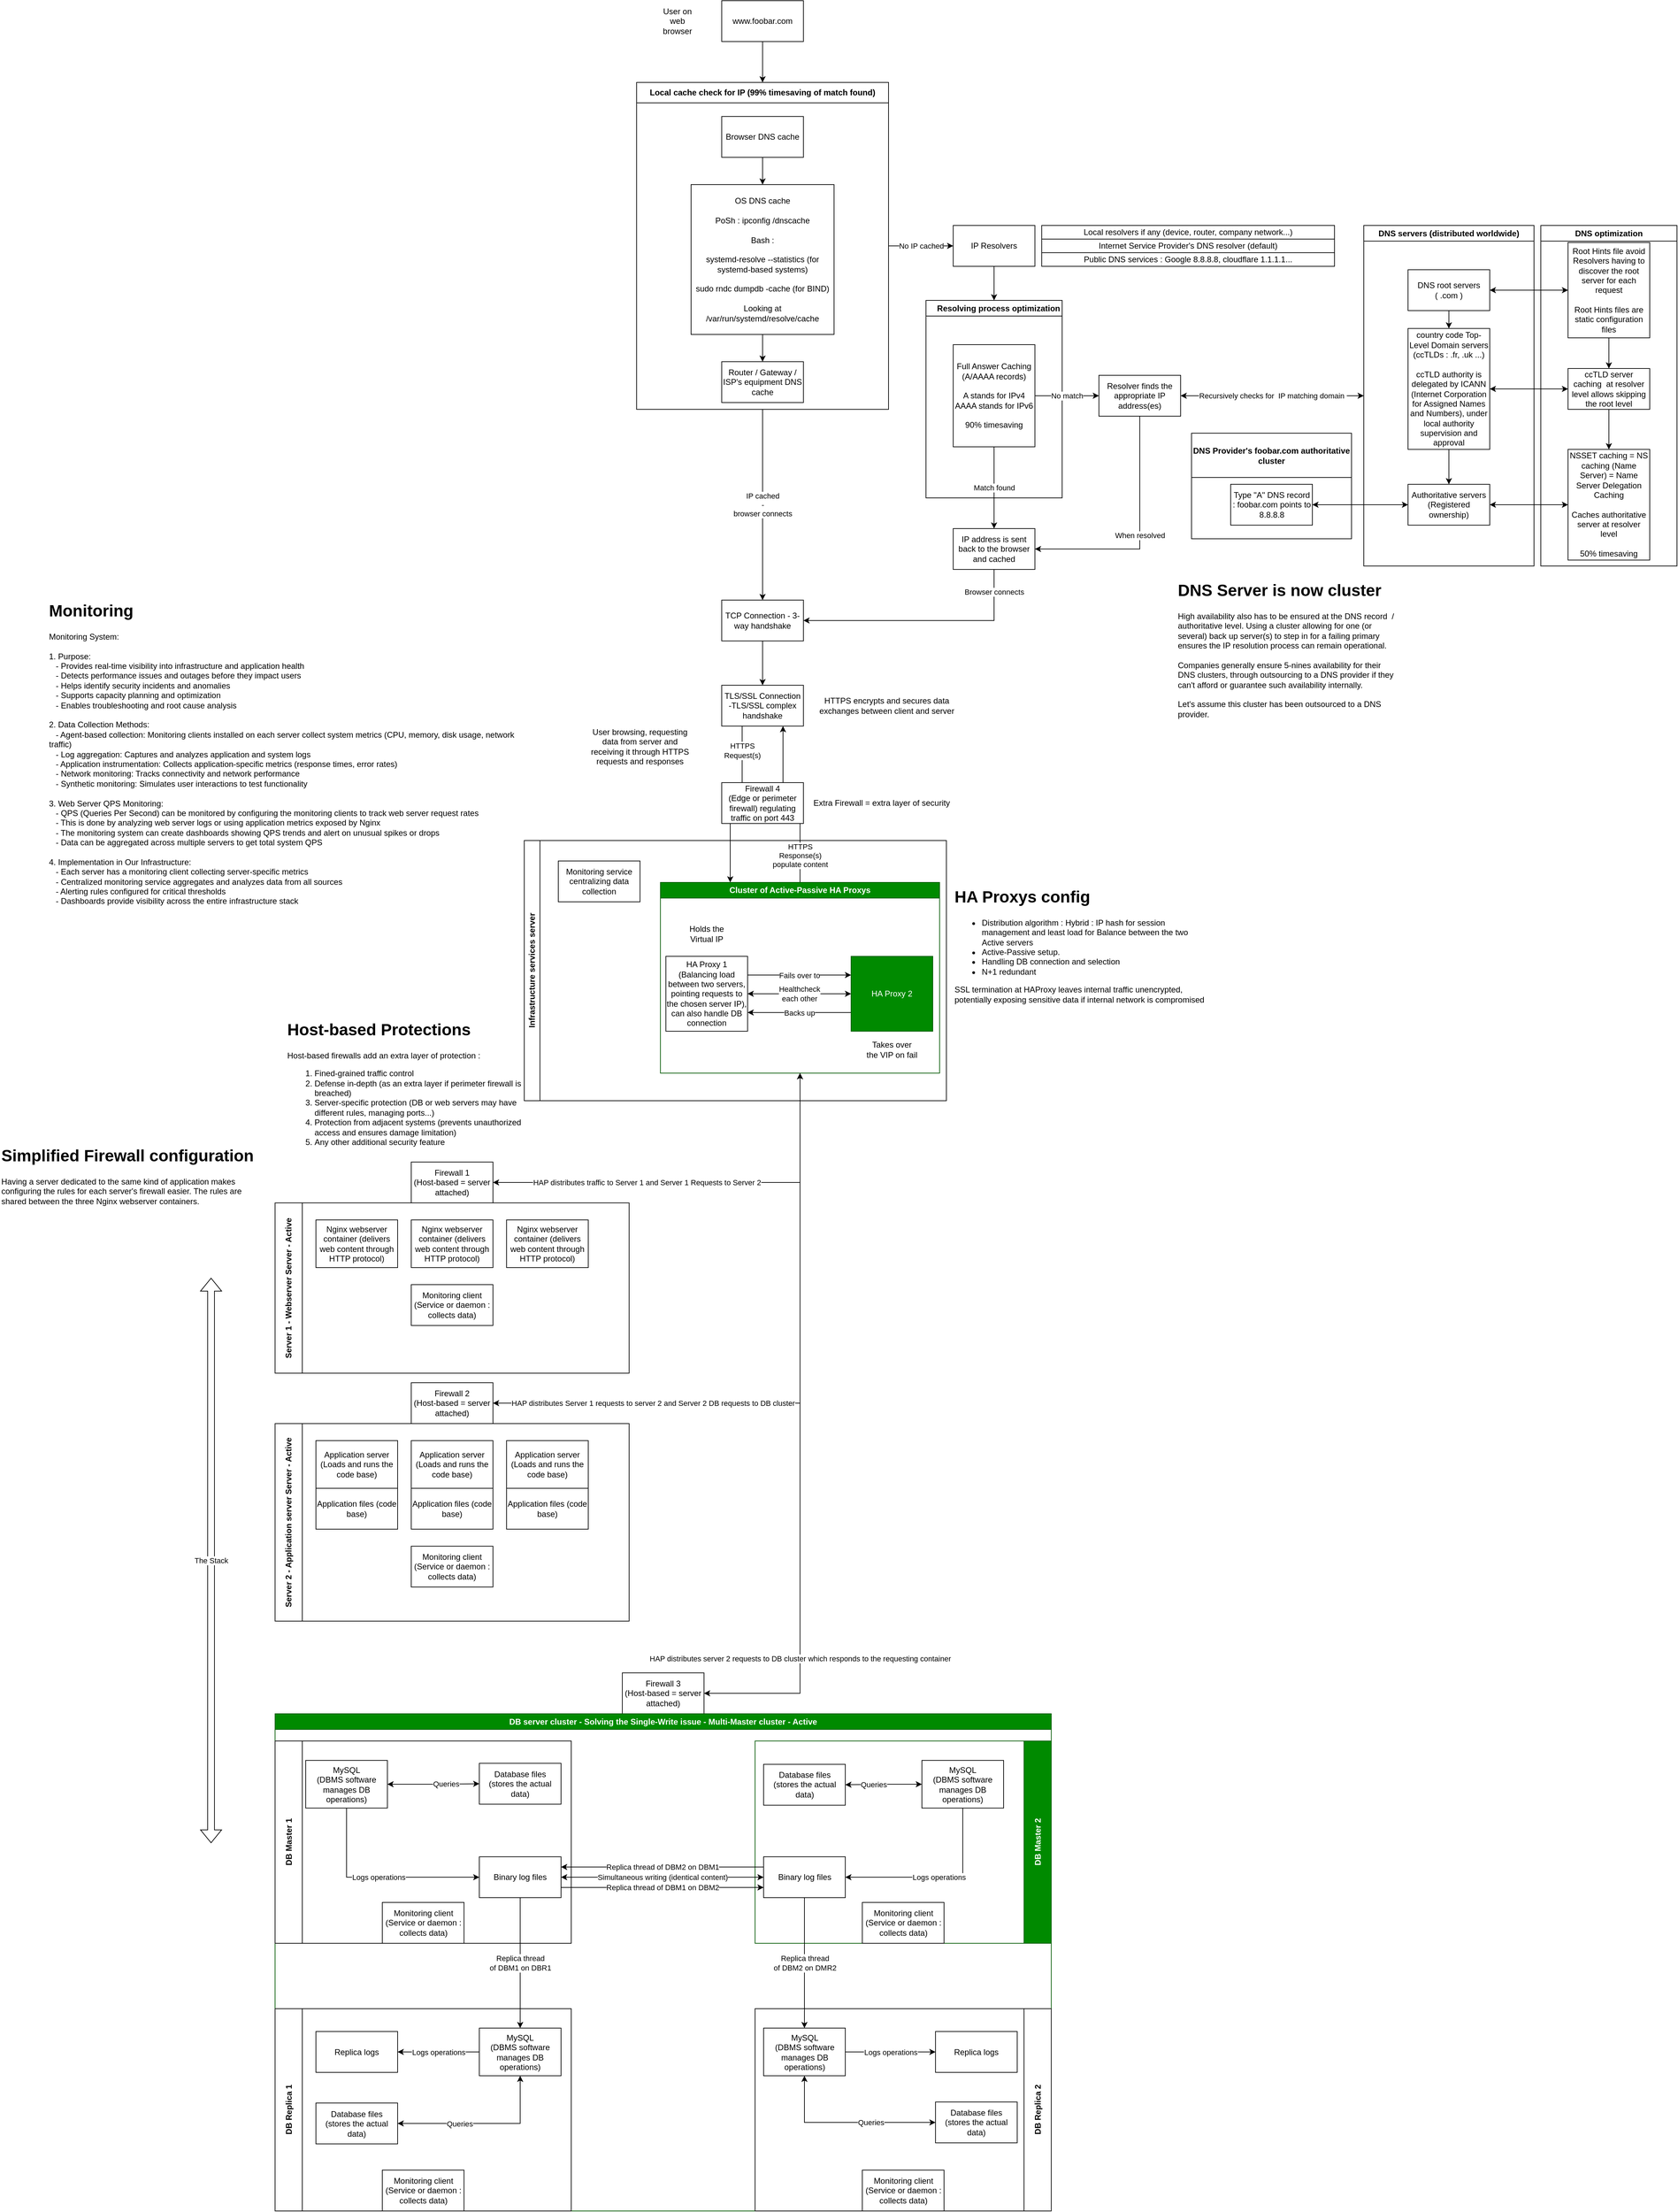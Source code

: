 <mxfile version="27.0.5">
  <diagram name="Page-1" id="AMXWV3zxx2AqXyukk0Ai">
    <mxGraphModel dx="3118" dy="-344" grid="1" gridSize="10" guides="1" tooltips="1" connect="1" arrows="1" fold="1" page="1" pageScale="1" pageWidth="850" pageHeight="1100" math="0" shadow="0">
      <root>
        <mxCell id="0" />
        <mxCell id="1" parent="0" />
        <mxCell id="3lxz-mAFnrLCGns9ZIO8-13" value="HTTPS&lt;div&gt;Request(s)&lt;/div&gt;" style="edgeStyle=orthogonalEdgeStyle;rounded=0;orthogonalLoop=1;jettySize=auto;html=1;exitX=0.25;exitY=1;exitDx=0;exitDy=0;entryX=0.25;entryY=0;entryDx=0;entryDy=0;" parent="1" source="8gN-JM0QglPwTe201CRS-24" target="f_Ae0AB4s_Bk1VtrTMPh-8" edge="1">
          <mxGeometry x="-0.707" relative="1" as="geometry">
            <mxPoint as="offset" />
            <mxPoint x="220" y="2195" as="targetPoint" />
          </mxGeometry>
        </mxCell>
        <mxCell id="3lxz-mAFnrLCGns9ZIO8-14" value="HTTPS&lt;div&gt;Response(s)&lt;br&gt;populate content&lt;/div&gt;" style="edgeStyle=orthogonalEdgeStyle;rounded=0;orthogonalLoop=1;jettySize=auto;html=1;exitX=0.5;exitY=0;exitDx=0;exitDy=0;entryX=0.75;entryY=1;entryDx=0;entryDy=0;" parent="1" source="f_Ae0AB4s_Bk1VtrTMPh-8" target="8gN-JM0QglPwTe201CRS-24" edge="1">
          <mxGeometry x="-0.69" relative="1" as="geometry">
            <mxPoint x="280" y="2195" as="sourcePoint" />
            <mxPoint as="offset" />
          </mxGeometry>
        </mxCell>
        <mxCell id="3lxz-mAFnrLCGns9ZIO8-15" value="User browsing, requesting data from server and receiving it through HTTPS requests and responses" style="text;html=1;align=center;verticalAlign=middle;whiteSpace=wrap;rounded=0;" parent="1" vertex="1">
          <mxGeometry x="-10" y="2180" width="160" height="80" as="geometry" />
        </mxCell>
        <mxCell id="3lxz-mAFnrLCGns9ZIO8-17" value="" style="group" parent="1" vertex="1" connectable="0">
          <mxGeometry x="65" y="1125" width="1528" height="1070" as="geometry" />
        </mxCell>
        <mxCell id="3lxz-mAFnrLCGns9ZIO8-18" style="edgeStyle=orthogonalEdgeStyle;rounded=0;orthogonalLoop=1;jettySize=auto;html=1;exitX=0.5;exitY=1;exitDx=0;exitDy=0;entryX=0.5;entryY=0;entryDx=0;entryDy=0;" parent="3lxz-mAFnrLCGns9ZIO8-17" source="3lxz-mAFnrLCGns9ZIO8-19" target="3lxz-mAFnrLCGns9ZIO8-24" edge="1">
          <mxGeometry relative="1" as="geometry">
            <mxPoint x="185" y="120" as="targetPoint" />
          </mxGeometry>
        </mxCell>
        <mxCell id="3lxz-mAFnrLCGns9ZIO8-19" value="www.foobar.com" style="rounded=0;whiteSpace=wrap;html=1;" parent="3lxz-mAFnrLCGns9ZIO8-17" vertex="1">
          <mxGeometry x="125" width="120" height="60" as="geometry" />
        </mxCell>
        <mxCell id="3lxz-mAFnrLCGns9ZIO8-20" value="User on web browser" style="text;html=1;align=center;verticalAlign=middle;whiteSpace=wrap;rounded=0;" parent="3lxz-mAFnrLCGns9ZIO8-17" vertex="1">
          <mxGeometry x="30" y="15" width="60" height="30" as="geometry" />
        </mxCell>
        <mxCell id="3lxz-mAFnrLCGns9ZIO8-21" value="No IP cached" style="edgeStyle=orthogonalEdgeStyle;rounded=0;orthogonalLoop=1;jettySize=auto;html=1;exitX=1;exitY=0.5;exitDx=0;exitDy=0;entryX=0;entryY=0.5;entryDx=0;entryDy=0;" parent="3lxz-mAFnrLCGns9ZIO8-17" source="3lxz-mAFnrLCGns9ZIO8-24" target="3lxz-mAFnrLCGns9ZIO8-32" edge="1">
          <mxGeometry relative="1" as="geometry">
            <mxPoint x="245" y="150" as="sourcePoint" />
          </mxGeometry>
        </mxCell>
        <mxCell id="3lxz-mAFnrLCGns9ZIO8-22" value="IP cached&lt;br&gt;-&lt;br&gt;browser connects" style="edgeStyle=orthogonalEdgeStyle;rounded=0;orthogonalLoop=1;jettySize=auto;html=1;exitX=0.5;exitY=1;exitDx=0;exitDy=0;entryX=0.5;entryY=0;entryDx=0;entryDy=0;" parent="3lxz-mAFnrLCGns9ZIO8-17" source="3lxz-mAFnrLCGns9ZIO8-24" target="3lxz-mAFnrLCGns9ZIO8-30" edge="1">
          <mxGeometry relative="1" as="geometry">
            <mxPoint x="185" y="180" as="sourcePoint" />
            <mxPoint as="offset" />
          </mxGeometry>
        </mxCell>
        <mxCell id="3lxz-mAFnrLCGns9ZIO8-23" value="Browser connects" style="edgeStyle=orthogonalEdgeStyle;rounded=0;orthogonalLoop=1;jettySize=auto;html=1;exitX=0.5;exitY=1;exitDx=0;exitDy=0;entryX=1;entryY=0.5;entryDx=0;entryDy=0;" parent="3lxz-mAFnrLCGns9ZIO8-17" source="3lxz-mAFnrLCGns9ZIO8-34" target="3lxz-mAFnrLCGns9ZIO8-30" edge="1">
          <mxGeometry x="-0.815" relative="1" as="geometry">
            <mxPoint as="offset" />
          </mxGeometry>
        </mxCell>
        <mxCell id="3lxz-mAFnrLCGns9ZIO8-24" value="Local cache check for IP (99% timesaving of match found)" style="swimlane;whiteSpace=wrap;html=1;startSize=30;" parent="3lxz-mAFnrLCGns9ZIO8-17" vertex="1">
          <mxGeometry y="120" width="370" height="480" as="geometry" />
        </mxCell>
        <mxCell id="3lxz-mAFnrLCGns9ZIO8-25" style="edgeStyle=orthogonalEdgeStyle;rounded=0;orthogonalLoop=1;jettySize=auto;html=1;exitX=0.5;exitY=1;exitDx=0;exitDy=0;entryX=0.5;entryY=0;entryDx=0;entryDy=0;" parent="3lxz-mAFnrLCGns9ZIO8-24" source="3lxz-mAFnrLCGns9ZIO8-26" target="3lxz-mAFnrLCGns9ZIO8-28" edge="1">
          <mxGeometry relative="1" as="geometry" />
        </mxCell>
        <mxCell id="3lxz-mAFnrLCGns9ZIO8-26" value="Browser DNS cache" style="rounded=0;whiteSpace=wrap;html=1;" parent="3lxz-mAFnrLCGns9ZIO8-24" vertex="1">
          <mxGeometry x="125" y="50" width="120" height="60" as="geometry" />
        </mxCell>
        <mxCell id="3lxz-mAFnrLCGns9ZIO8-27" style="edgeStyle=orthogonalEdgeStyle;rounded=0;orthogonalLoop=1;jettySize=auto;html=1;exitX=0.5;exitY=1;exitDx=0;exitDy=0;entryX=0.5;entryY=0;entryDx=0;entryDy=0;" parent="3lxz-mAFnrLCGns9ZIO8-24" source="3lxz-mAFnrLCGns9ZIO8-28" target="3lxz-mAFnrLCGns9ZIO8-29" edge="1">
          <mxGeometry relative="1" as="geometry" />
        </mxCell>
        <mxCell id="3lxz-mAFnrLCGns9ZIO8-28" value="&lt;font face=&quot;Helvetica&quot;&gt;OS DNS cache&lt;br&gt;&lt;br&gt;PoSh : ipconfig /dnscache&lt;br&gt;&lt;br&gt;Bash :&lt;/font&gt;&lt;div&gt;&lt;br&gt;&lt;div&gt;&lt;div&gt;&lt;code style=&quot;background-color: transparent; color: light-dark(rgb(0, 0, 0), rgb(255, 255, 255));&quot; class=&quot;bg-text-200/5 border border-0.5 border-border-300 text-danger-000 whitespace-pre-wrap rounded-[0.4rem] px-1 py-px text-[0.9rem]&quot;&gt;&lt;font face=&quot;Helvetica&quot;&gt;systemd-resolve --statistics&lt;/font&gt;&lt;/code&gt;&lt;span style=&quot;font-family: Helvetica; background-color: transparent; color: light-dark(rgb(0, 0, 0), rgb(255, 255, 255));&quot;&gt; (for systemd-based systems)&lt;br&gt;&lt;/span&gt;&lt;code style=&quot;font-family: Helvetica; background-color: transparent; color: light-dark(rgb(0, 0, 0), rgb(255, 255, 255));&quot; class=&quot;bg-text-200/5 border border-0.5 border-border-300 text-danger-000 whitespace-pre-wrap rounded-[0.4rem] px-1 py-px text-[0.9rem]&quot;&gt;&lt;br&gt;sudo rndc dumpdb -cache&lt;/code&gt;&lt;span style=&quot;font-family: Helvetica; background-color: transparent; color: light-dark(rgb(0, 0, 0), rgb(255, 255, 255));&quot;&gt; (for BIND)&lt;br&gt;&lt;/span&gt;&lt;span style=&quot;font-family: Helvetica; background-color: transparent; color: light-dark(rgb(0, 0, 0), rgb(255, 255, 255));&quot;&gt;&lt;br&gt;Looking at &lt;/span&gt;&lt;code style=&quot;font-family: Helvetica; background-color: transparent; color: light-dark(rgb(0, 0, 0), rgb(255, 255, 255));&quot; class=&quot;bg-text-200/5 border border-0.5 border-border-300 text-danger-000 whitespace-pre-wrap rounded-[0.4rem] px-1 py-px text-[0.9rem]&quot;&gt;/var/run/systemd/resolve/cache&lt;/code&gt;&lt;/div&gt;&lt;/div&gt;&lt;/div&gt;" style="rounded=0;whiteSpace=wrap;html=1;" parent="3lxz-mAFnrLCGns9ZIO8-24" vertex="1">
          <mxGeometry x="80" y="150" width="210" height="220" as="geometry" />
        </mxCell>
        <mxCell id="3lxz-mAFnrLCGns9ZIO8-29" value="Router / Gateway / ISP&#39;s equipment DNS cache" style="rounded=0;whiteSpace=wrap;html=1;" parent="3lxz-mAFnrLCGns9ZIO8-24" vertex="1">
          <mxGeometry x="125" y="410" width="120" height="60" as="geometry" />
        </mxCell>
        <mxCell id="8gN-JM0QglPwTe201CRS-25" style="edgeStyle=orthogonalEdgeStyle;rounded=0;orthogonalLoop=1;jettySize=auto;html=1;exitX=0.5;exitY=1;exitDx=0;exitDy=0;entryX=0.5;entryY=0;entryDx=0;entryDy=0;" parent="3lxz-mAFnrLCGns9ZIO8-17" source="3lxz-mAFnrLCGns9ZIO8-30" target="8gN-JM0QglPwTe201CRS-24" edge="1">
          <mxGeometry relative="1" as="geometry" />
        </mxCell>
        <mxCell id="3lxz-mAFnrLCGns9ZIO8-30" value="TCP Connection - 3-way handshake" style="rounded=0;whiteSpace=wrap;html=1;" parent="3lxz-mAFnrLCGns9ZIO8-17" vertex="1">
          <mxGeometry x="125" y="880" width="120" height="60" as="geometry" />
        </mxCell>
        <mxCell id="3lxz-mAFnrLCGns9ZIO8-31" value="" style="group" parent="3lxz-mAFnrLCGns9ZIO8-17" vertex="1" connectable="0">
          <mxGeometry x="425" y="330" width="1103" height="740" as="geometry" />
        </mxCell>
        <mxCell id="3lxz-mAFnrLCGns9ZIO8-32" value="IP Resolvers" style="rounded=0;whiteSpace=wrap;html=1;" parent="3lxz-mAFnrLCGns9ZIO8-31" vertex="1">
          <mxGeometry x="40" width="120" height="60" as="geometry" />
        </mxCell>
        <mxCell id="3lxz-mAFnrLCGns9ZIO8-33" value="Resolver finds the appropriate IP address(es)" style="rounded=0;whiteSpace=wrap;html=1;" parent="3lxz-mAFnrLCGns9ZIO8-31" vertex="1">
          <mxGeometry x="254" y="220" width="120" height="60" as="geometry" />
        </mxCell>
        <mxCell id="3lxz-mAFnrLCGns9ZIO8-34" value="IP address is sent back to the browser and cached" style="rounded=0;whiteSpace=wrap;html=1;" parent="3lxz-mAFnrLCGns9ZIO8-31" vertex="1">
          <mxGeometry x="40" y="445" width="120" height="60" as="geometry" />
        </mxCell>
        <mxCell id="3lxz-mAFnrLCGns9ZIO8-35" value="DNS servers (distributed worldwide)" style="swimlane;whiteSpace=wrap;html=1;" parent="3lxz-mAFnrLCGns9ZIO8-31" vertex="1">
          <mxGeometry x="643" width="250" height="500" as="geometry" />
        </mxCell>
        <mxCell id="3lxz-mAFnrLCGns9ZIO8-36" style="edgeStyle=orthogonalEdgeStyle;rounded=0;orthogonalLoop=1;jettySize=auto;html=1;exitX=0.5;exitY=1;exitDx=0;exitDy=0;entryX=0.5;entryY=0;entryDx=0;entryDy=0;" parent="3lxz-mAFnrLCGns9ZIO8-35" source="3lxz-mAFnrLCGns9ZIO8-37" target="3lxz-mAFnrLCGns9ZIO8-39" edge="1">
          <mxGeometry relative="1" as="geometry" />
        </mxCell>
        <mxCell id="3lxz-mAFnrLCGns9ZIO8-37" value="DNS root servers &lt;br&gt;( .com )" style="rounded=0;whiteSpace=wrap;html=1;" parent="3lxz-mAFnrLCGns9ZIO8-35" vertex="1">
          <mxGeometry x="65" y="65" width="120" height="60" as="geometry" />
        </mxCell>
        <mxCell id="3lxz-mAFnrLCGns9ZIO8-38" style="edgeStyle=orthogonalEdgeStyle;rounded=0;orthogonalLoop=1;jettySize=auto;html=1;exitX=0.5;exitY=1;exitDx=0;exitDy=0;entryX=0.5;entryY=0;entryDx=0;entryDy=0;" parent="3lxz-mAFnrLCGns9ZIO8-35" source="3lxz-mAFnrLCGns9ZIO8-39" target="3lxz-mAFnrLCGns9ZIO8-40" edge="1">
          <mxGeometry relative="1" as="geometry" />
        </mxCell>
        <mxCell id="3lxz-mAFnrLCGns9ZIO8-39" value="country code Top-Level Domain servers (ccTLDs : .fr, .uk ...)&lt;br&gt;&lt;br&gt;ccTLD authority is delegated by ICANN (Internet Corporation for Assigned Names and Numbers), under local authority supervision and approval" style="rounded=0;whiteSpace=wrap;html=1;" parent="3lxz-mAFnrLCGns9ZIO8-35" vertex="1">
          <mxGeometry x="65" y="151.25" width="120" height="177.5" as="geometry" />
        </mxCell>
        <mxCell id="3lxz-mAFnrLCGns9ZIO8-40" value="&lt;div&gt;Authoritative servers&lt;br&gt;(Registered ownership)&lt;/div&gt;" style="rounded=0;whiteSpace=wrap;html=1;" parent="3lxz-mAFnrLCGns9ZIO8-35" vertex="1">
          <mxGeometry x="65" y="380" width="120" height="60" as="geometry" />
        </mxCell>
        <mxCell id="3lxz-mAFnrLCGns9ZIO8-41" value="DNS optimization" style="swimlane;whiteSpace=wrap;html=1;" parent="3lxz-mAFnrLCGns9ZIO8-31" vertex="1">
          <mxGeometry x="903" width="200" height="500" as="geometry" />
        </mxCell>
        <mxCell id="3lxz-mAFnrLCGns9ZIO8-42" style="edgeStyle=orthogonalEdgeStyle;rounded=0;orthogonalLoop=1;jettySize=auto;html=1;exitX=0.5;exitY=1;exitDx=0;exitDy=0;entryX=0.5;entryY=0;entryDx=0;entryDy=0;" parent="3lxz-mAFnrLCGns9ZIO8-41" source="3lxz-mAFnrLCGns9ZIO8-43" target="3lxz-mAFnrLCGns9ZIO8-45" edge="1">
          <mxGeometry relative="1" as="geometry" />
        </mxCell>
        <mxCell id="3lxz-mAFnrLCGns9ZIO8-43" value="Root Hints file avoid Resolvers having to discover the root server for each request&lt;br&gt;&lt;br&gt;Root Hints files are static configuration files" style="rounded=0;whiteSpace=wrap;html=1;" parent="3lxz-mAFnrLCGns9ZIO8-41" vertex="1">
          <mxGeometry x="40" y="25" width="120" height="140" as="geometry" />
        </mxCell>
        <mxCell id="3lxz-mAFnrLCGns9ZIO8-44" style="edgeStyle=orthogonalEdgeStyle;rounded=0;orthogonalLoop=1;jettySize=auto;html=1;exitX=0.5;exitY=1;exitDx=0;exitDy=0;entryX=0.5;entryY=0;entryDx=0;entryDy=0;" parent="3lxz-mAFnrLCGns9ZIO8-41" source="3lxz-mAFnrLCGns9ZIO8-45" target="3lxz-mAFnrLCGns9ZIO8-46" edge="1">
          <mxGeometry relative="1" as="geometry" />
        </mxCell>
        <mxCell id="3lxz-mAFnrLCGns9ZIO8-45" value="ccTLD server caching&amp;nbsp; at resolver level allows skipping the root level" style="rounded=0;whiteSpace=wrap;html=1;" parent="3lxz-mAFnrLCGns9ZIO8-41" vertex="1">
          <mxGeometry x="40" y="210" width="120" height="60" as="geometry" />
        </mxCell>
        <mxCell id="3lxz-mAFnrLCGns9ZIO8-46" value="NSSET caching = NS caching (Name Server) = Name Server Delegation Caching&lt;br&gt;&lt;br&gt;Caches authoritative server at resolver level&lt;br&gt;&lt;br&gt;50% timesaving" style="rounded=0;whiteSpace=wrap;html=1;" parent="3lxz-mAFnrLCGns9ZIO8-41" vertex="1">
          <mxGeometry x="40" y="328.75" width="120" height="162.5" as="geometry" />
        </mxCell>
        <mxCell id="3lxz-mAFnrLCGns9ZIO8-47" value="&amp;nbsp; &amp;nbsp; Resolving process optimization" style="swimlane;whiteSpace=wrap;html=1;" parent="3lxz-mAFnrLCGns9ZIO8-31" vertex="1">
          <mxGeometry y="110" width="200" height="290" as="geometry" />
        </mxCell>
        <mxCell id="3lxz-mAFnrLCGns9ZIO8-48" value="Full Answer Caching (A/AAAA records)&lt;div&gt;&lt;br&gt;&lt;/div&gt;&lt;div&gt;A stands for IPv4&lt;/div&gt;&lt;div&gt;AAAA stands for IPv6&lt;br&gt;&lt;br&gt;90% timesaving&lt;/div&gt;" style="rounded=0;whiteSpace=wrap;html=1;" parent="3lxz-mAFnrLCGns9ZIO8-47" vertex="1">
          <mxGeometry x="40" y="65" width="120" height="150" as="geometry" />
        </mxCell>
        <mxCell id="3lxz-mAFnrLCGns9ZIO8-49" value="" style="group" parent="3lxz-mAFnrLCGns9ZIO8-31" vertex="1" connectable="0">
          <mxGeometry x="170" width="430" height="60" as="geometry" />
        </mxCell>
        <mxCell id="3lxz-mAFnrLCGns9ZIO8-50" value="Local resolvers if any (device, router, company network...)" style="rounded=0;whiteSpace=wrap;html=1;" parent="3lxz-mAFnrLCGns9ZIO8-49" vertex="1">
          <mxGeometry width="430" height="20" as="geometry" />
        </mxCell>
        <mxCell id="3lxz-mAFnrLCGns9ZIO8-51" value="Internet Service Provider&#39;s DNS resolver (default)" style="rounded=0;whiteSpace=wrap;html=1;" parent="3lxz-mAFnrLCGns9ZIO8-49" vertex="1">
          <mxGeometry y="20" width="430" height="20" as="geometry" />
        </mxCell>
        <mxCell id="3lxz-mAFnrLCGns9ZIO8-52" value="Public DNS services : Google 8.8.8.8, cloudflare 1.1.1.1..." style="rounded=0;whiteSpace=wrap;html=1;fillColor=default;" parent="3lxz-mAFnrLCGns9ZIO8-49" vertex="1">
          <mxGeometry y="40" width="430" height="20" as="geometry" />
        </mxCell>
        <mxCell id="3lxz-mAFnrLCGns9ZIO8-53" value="When resolved" style="edgeStyle=orthogonalEdgeStyle;rounded=0;orthogonalLoop=1;jettySize=auto;html=1;exitX=0.5;exitY=1;exitDx=0;exitDy=0;entryX=1;entryY=0.5;entryDx=0;entryDy=0;" parent="3lxz-mAFnrLCGns9ZIO8-31" source="3lxz-mAFnrLCGns9ZIO8-33" target="3lxz-mAFnrLCGns9ZIO8-34" edge="1">
          <mxGeometry relative="1" as="geometry" />
        </mxCell>
        <mxCell id="3lxz-mAFnrLCGns9ZIO8-54" value="Recursively checks for&amp;nbsp; IP matching domain&amp;nbsp;" style="edgeStyle=orthogonalEdgeStyle;rounded=0;orthogonalLoop=1;jettySize=auto;html=1;exitX=1;exitY=0.5;exitDx=0;exitDy=0;entryX=0;entryY=0.5;entryDx=0;entryDy=0;startArrow=classic;startFill=1;" parent="3lxz-mAFnrLCGns9ZIO8-31" source="3lxz-mAFnrLCGns9ZIO8-33" target="3lxz-mAFnrLCGns9ZIO8-35" edge="1">
          <mxGeometry relative="1" as="geometry" />
        </mxCell>
        <mxCell id="3lxz-mAFnrLCGns9ZIO8-55" style="edgeStyle=orthogonalEdgeStyle;rounded=0;orthogonalLoop=1;jettySize=auto;html=1;exitX=1;exitY=0.5;exitDx=0;exitDy=0;entryX=0;entryY=0.5;entryDx=0;entryDy=0;startArrow=classic;startFill=1;" parent="3lxz-mAFnrLCGns9ZIO8-31" source="3lxz-mAFnrLCGns9ZIO8-37" target="3lxz-mAFnrLCGns9ZIO8-43" edge="1">
          <mxGeometry relative="1" as="geometry" />
        </mxCell>
        <mxCell id="3lxz-mAFnrLCGns9ZIO8-56" style="edgeStyle=orthogonalEdgeStyle;rounded=0;orthogonalLoop=1;jettySize=auto;html=1;exitX=1;exitY=0.5;exitDx=0;exitDy=0;entryX=0;entryY=0.5;entryDx=0;entryDy=0;startArrow=classic;startFill=1;" parent="3lxz-mAFnrLCGns9ZIO8-31" source="3lxz-mAFnrLCGns9ZIO8-39" target="3lxz-mAFnrLCGns9ZIO8-45" edge="1">
          <mxGeometry relative="1" as="geometry" />
        </mxCell>
        <mxCell id="3lxz-mAFnrLCGns9ZIO8-57" style="edgeStyle=orthogonalEdgeStyle;rounded=0;orthogonalLoop=1;jettySize=auto;html=1;exitX=1;exitY=0.5;exitDx=0;exitDy=0;entryX=0;entryY=0.5;entryDx=0;entryDy=0;startArrow=classic;startFill=1;" parent="3lxz-mAFnrLCGns9ZIO8-31" source="3lxz-mAFnrLCGns9ZIO8-40" target="3lxz-mAFnrLCGns9ZIO8-46" edge="1">
          <mxGeometry relative="1" as="geometry" />
        </mxCell>
        <mxCell id="3lxz-mAFnrLCGns9ZIO8-58" value="Match found" style="edgeStyle=orthogonalEdgeStyle;rounded=0;orthogonalLoop=1;jettySize=auto;html=1;exitX=0.5;exitY=1;exitDx=0;exitDy=0;entryX=0.5;entryY=0;entryDx=0;entryDy=0;" parent="3lxz-mAFnrLCGns9ZIO8-31" source="3lxz-mAFnrLCGns9ZIO8-48" target="3lxz-mAFnrLCGns9ZIO8-34" edge="1">
          <mxGeometry relative="1" as="geometry" />
        </mxCell>
        <mxCell id="3lxz-mAFnrLCGns9ZIO8-59" value="No match" style="edgeStyle=orthogonalEdgeStyle;rounded=0;orthogonalLoop=1;jettySize=auto;html=1;exitX=1;exitY=0.5;exitDx=0;exitDy=0;entryX=0;entryY=0.5;entryDx=0;entryDy=0;" parent="3lxz-mAFnrLCGns9ZIO8-31" source="3lxz-mAFnrLCGns9ZIO8-48" target="3lxz-mAFnrLCGns9ZIO8-33" edge="1">
          <mxGeometry relative="1" as="geometry" />
        </mxCell>
        <mxCell id="3lxz-mAFnrLCGns9ZIO8-60" style="edgeStyle=orthogonalEdgeStyle;rounded=0;orthogonalLoop=1;jettySize=auto;html=1;exitX=0.5;exitY=1;exitDx=0;exitDy=0;entryX=0.5;entryY=0;entryDx=0;entryDy=0;" parent="3lxz-mAFnrLCGns9ZIO8-31" source="3lxz-mAFnrLCGns9ZIO8-32" target="3lxz-mAFnrLCGns9ZIO8-47" edge="1">
          <mxGeometry relative="1" as="geometry">
            <mxPoint x="44" y="-70" as="targetPoint" />
          </mxGeometry>
        </mxCell>
        <mxCell id="3lxz-mAFnrLCGns9ZIO8-61" value="DNS Provider&#39;s foobar.com authoritative cluster" style="swimlane;whiteSpace=wrap;html=1;startSize=65;" parent="3lxz-mAFnrLCGns9ZIO8-31" vertex="1">
          <mxGeometry x="390" y="305" width="235" height="155" as="geometry" />
        </mxCell>
        <mxCell id="3lxz-mAFnrLCGns9ZIO8-62" value="Type &quot;A&quot; DNS record : foobar.com points to 8.8.8.8" style="rounded=0;whiteSpace=wrap;html=1;" parent="3lxz-mAFnrLCGns9ZIO8-61" vertex="1">
          <mxGeometry x="57.5" y="75" width="120" height="60" as="geometry" />
        </mxCell>
        <mxCell id="3lxz-mAFnrLCGns9ZIO8-63" style="edgeStyle=orthogonalEdgeStyle;rounded=0;orthogonalLoop=1;jettySize=auto;html=1;exitX=1;exitY=0.5;exitDx=0;exitDy=0;entryX=0;entryY=0.5;entryDx=0;entryDy=0;startArrow=classic;startFill=1;" parent="3lxz-mAFnrLCGns9ZIO8-31" source="3lxz-mAFnrLCGns9ZIO8-62" target="3lxz-mAFnrLCGns9ZIO8-40" edge="1">
          <mxGeometry relative="1" as="geometry" />
        </mxCell>
        <mxCell id="UJrqt5LRB9dSP3hVQqYO-1" value="&lt;h1 style=&quot;margin-top: 0px;&quot;&gt;DNS Server is now cluster&lt;/h1&gt;&lt;p&gt;High availability also has to be ensured at the DNS record&amp;nbsp; / authoritative level. Using a cluster allowing for one (or several) back up server(s) to step in for a failing primary ensures the IP resolution process can remain operational.&lt;br&gt;&lt;br&gt;Companies generally ensure 5-nines availability for their DNS clusters, through outsourcing to a DNS provider if they can&#39;t afford or guarantee such availability internally.&lt;br&gt;&lt;br&gt;Let&#39;s assume this cluster has been outsourced to a DNS provider.&lt;/p&gt;" style="text;html=1;whiteSpace=wrap;overflow=hidden;rounded=0;" parent="3lxz-mAFnrLCGns9ZIO8-31" vertex="1">
          <mxGeometry x="367.5" y="515" width="322.5" height="225" as="geometry" />
        </mxCell>
        <mxCell id="8gN-JM0QglPwTe201CRS-24" value="TLS/SSL Connection -TLS/SSL complex handshake" style="rounded=0;whiteSpace=wrap;html=1;" parent="3lxz-mAFnrLCGns9ZIO8-17" vertex="1">
          <mxGeometry x="125" y="1005" width="120" height="60" as="geometry" />
        </mxCell>
        <mxCell id="8gN-JM0QglPwTe201CRS-77" value="HTTPS encrypts and secures data exchanges between client and server" style="text;html=1;align=center;verticalAlign=middle;whiteSpace=wrap;rounded=0;" parent="3lxz-mAFnrLCGns9ZIO8-17" vertex="1">
          <mxGeometry x="265" y="1020" width="205" height="30" as="geometry" />
        </mxCell>
        <mxCell id="3lxz-mAFnrLCGns9ZIO8-77" value="&lt;h1 style=&quot;margin-top: 0px;&quot;&gt;HA Proxys config&lt;/h1&gt;&lt;ul&gt;&lt;li&gt;Distribution algorithm : Hybrid : IP hash for session management and least load for Balance between the two Active servers&lt;/li&gt;&lt;li&gt;Active-Passive setup.&lt;/li&gt;&lt;li&gt;Handling DB connection and selection&lt;/li&gt;&lt;li&gt;N+1 redundant&lt;/li&gt;&lt;/ul&gt;&lt;div&gt;SSL termination at HAProxy leaves internal traffic unencrypted, potentially exposing sensitive data if internal network is compromised&lt;/div&gt;" style="text;html=1;whiteSpace=wrap;overflow=hidden;rounded=0;" parent="1" vertex="1">
          <mxGeometry x="530" y="2420" width="370" height="195" as="geometry" />
        </mxCell>
        <mxCell id="8gN-JM0QglPwTe201CRS-23" value="Infrastructure services server" style="swimlane;horizontal=0;whiteSpace=wrap;html=1;" parent="1" vertex="1">
          <mxGeometry x="-100" y="2358" width="620" height="382" as="geometry" />
        </mxCell>
        <mxCell id="8gN-JM0QglPwTe201CRS-22" value="Monitoring service centralizing data collection" style="rounded=0;whiteSpace=wrap;html=1;" parent="8gN-JM0QglPwTe201CRS-23" vertex="1">
          <mxGeometry x="50" y="30" width="120" height="60" as="geometry" />
        </mxCell>
        <mxCell id="f_Ae0AB4s_Bk1VtrTMPh-8" value="Cluster of Active-Passive HA Proxys" style="swimlane;whiteSpace=wrap;html=1;fillColor=#008a00;fontColor=#ffffff;strokeColor=#005700;" parent="8gN-JM0QglPwTe201CRS-23" vertex="1">
          <mxGeometry x="200" y="61.5" width="410" height="280" as="geometry" />
        </mxCell>
        <mxCell id="f_Ae0AB4s_Bk1VtrTMPh-10" value="&lt;div&gt;Healthcheck&lt;/div&gt;&lt;div&gt;each other&lt;/div&gt;" style="edgeStyle=orthogonalEdgeStyle;rounded=0;orthogonalLoop=1;jettySize=auto;html=1;exitX=1;exitY=0.5;exitDx=0;exitDy=0;entryX=0;entryY=0.5;entryDx=0;entryDy=0;startArrow=classic;startFill=1;" parent="f_Ae0AB4s_Bk1VtrTMPh-8" source="3lxz-mAFnrLCGns9ZIO8-76" target="f_Ae0AB4s_Bk1VtrTMPh-9" edge="1">
          <mxGeometry relative="1" as="geometry" />
        </mxCell>
        <mxCell id="f_Ae0AB4s_Bk1VtrTMPh-11" value="Fails over to" style="edgeStyle=orthogonalEdgeStyle;rounded=0;orthogonalLoop=1;jettySize=auto;html=1;exitX=1;exitY=0.25;exitDx=0;exitDy=0;entryX=0;entryY=0.25;entryDx=0;entryDy=0;" parent="f_Ae0AB4s_Bk1VtrTMPh-8" source="3lxz-mAFnrLCGns9ZIO8-76" target="f_Ae0AB4s_Bk1VtrTMPh-9" edge="1">
          <mxGeometry relative="1" as="geometry" />
        </mxCell>
        <mxCell id="3lxz-mAFnrLCGns9ZIO8-76" value="HA Proxy 1&lt;br&gt;(Balancing load between two servers, pointing requests to the chosen server IP), can also handle DB connection" style="rounded=0;whiteSpace=wrap;html=1;" parent="f_Ae0AB4s_Bk1VtrTMPh-8" vertex="1">
          <mxGeometry x="8" y="108.5" width="120" height="110" as="geometry" />
        </mxCell>
        <mxCell id="f_Ae0AB4s_Bk1VtrTMPh-12" value="Backs up" style="edgeStyle=orthogonalEdgeStyle;rounded=0;orthogonalLoop=1;jettySize=auto;html=1;exitX=0;exitY=0.75;exitDx=0;exitDy=0;entryX=1;entryY=0.75;entryDx=0;entryDy=0;" parent="f_Ae0AB4s_Bk1VtrTMPh-8" source="f_Ae0AB4s_Bk1VtrTMPh-9" target="3lxz-mAFnrLCGns9ZIO8-76" edge="1">
          <mxGeometry relative="1" as="geometry" />
        </mxCell>
        <mxCell id="f_Ae0AB4s_Bk1VtrTMPh-9" value="HA Proxy 2" style="rounded=0;whiteSpace=wrap;html=1;fillColor=#008a00;fontColor=#ffffff;strokeColor=#005700;" parent="f_Ae0AB4s_Bk1VtrTMPh-8" vertex="1">
          <mxGeometry x="280" y="108.5" width="120" height="110" as="geometry" />
        </mxCell>
        <mxCell id="f_Ae0AB4s_Bk1VtrTMPh-13" value="Holds the Virtual IP" style="text;html=1;align=center;verticalAlign=middle;whiteSpace=wrap;rounded=0;" parent="f_Ae0AB4s_Bk1VtrTMPh-8" vertex="1">
          <mxGeometry x="38" y="60.5" width="60" height="30" as="geometry" />
        </mxCell>
        <mxCell id="8gN-JM0QglPwTe201CRS-74" value="" style="group" parent="1" vertex="1" connectable="0">
          <mxGeometry x="190" y="2273" width="340" height="60" as="geometry" />
        </mxCell>
        <mxCell id="8gN-JM0QglPwTe201CRS-72" value="Firewall 4&lt;br&gt;(Edge or perimeter firewall) regulating traffic on port 443" style="rounded=0;whiteSpace=wrap;html=1;" parent="8gN-JM0QglPwTe201CRS-74" vertex="1">
          <mxGeometry width="120" height="60" as="geometry" />
        </mxCell>
        <mxCell id="8gN-JM0QglPwTe201CRS-73" value="Extra Firewall = extra layer of security" style="text;html=1;align=center;verticalAlign=middle;whiteSpace=wrap;rounded=0;" parent="8gN-JM0QglPwTe201CRS-74" vertex="1">
          <mxGeometry x="130" y="15" width="210" height="30" as="geometry" />
        </mxCell>
        <mxCell id="8gN-JM0QglPwTe201CRS-78" value="&lt;h1 style=&quot;margin-top: 0px;&quot;&gt;Monitoring&lt;/h1&gt;&lt;p&gt;Monitoring System:&lt;br&gt;&lt;br&gt;1. Purpose:&amp;nbsp;&lt;br&gt;&amp;nbsp;&amp;nbsp; - Provides real-time visibility into infrastructure and application health&lt;br&gt;&amp;nbsp;&amp;nbsp; - Detects performance issues and outages before they impact users&lt;br&gt;&amp;nbsp;&amp;nbsp; - Helps identify security incidents and anomalies&lt;br&gt;&amp;nbsp;&amp;nbsp; - Supports capacity planning and optimization&lt;br&gt;&amp;nbsp;&amp;nbsp; - Enables troubleshooting and root cause analysis&lt;br&gt;&lt;br&gt;2. Data Collection Methods:&lt;br&gt;&amp;nbsp;&amp;nbsp; - Agent-based collection: Monitoring clients installed on each server collect system metrics (CPU, memory, disk usage, network traffic)&lt;br&gt;&amp;nbsp;&amp;nbsp; - Log aggregation: Captures and analyzes application and system logs&lt;br&gt;&amp;nbsp;&amp;nbsp; - Application instrumentation: Collects application-specific metrics (response times, error rates)&lt;br&gt;&amp;nbsp;&amp;nbsp; - Network monitoring: Tracks connectivity and network performance&lt;br&gt;&amp;nbsp;&amp;nbsp; - Synthetic monitoring: Simulates user interactions to test functionality&lt;br&gt;&lt;br&gt;3. Web Server QPS Monitoring:&lt;br&gt;&amp;nbsp;&amp;nbsp; - QPS (Queries Per Second) can be monitored by configuring the monitoring clients to track web server request rates&lt;br&gt;&amp;nbsp;&amp;nbsp; - This is done by analyzing web server logs or using application metrics exposed by Nginx&lt;br&gt;&amp;nbsp;&amp;nbsp; - The monitoring system can create dashboards showing QPS trends and alert on unusual spikes or drops&lt;br&gt;&amp;nbsp;&amp;nbsp; - Data can be aggregated across multiple servers to get total system QPS&lt;br&gt;&lt;br&gt;4. Implementation in Our Infrastructure:&lt;br&gt;&amp;nbsp;&amp;nbsp; - Each server has a monitoring client collecting server-specific metrics&lt;br&gt;&amp;nbsp;&amp;nbsp; - Centralized monitoring service aggregates and analyzes data from all sources&lt;br&gt;&amp;nbsp;&amp;nbsp; - Alerting rules configured for critical thresholds&lt;br&gt;&amp;nbsp;&amp;nbsp; - Dashboards provide visibility across the entire infrastructure stack&lt;/p&gt;" style="text;html=1;whiteSpace=wrap;overflow=hidden;rounded=0;" parent="1" vertex="1">
          <mxGeometry x="-800" y="2000" width="690" height="470" as="geometry" />
        </mxCell>
        <mxCell id="8gN-JM0QglPwTe201CRS-75" value="&lt;h1 style=&quot;margin-top: 0px;&quot;&gt;Host-based Protections&lt;/h1&gt;&lt;p&gt;Host-based firewalls add an extra layer of protection :&lt;/p&gt;&lt;ol&gt;&lt;li&gt;Fined-grained traffic control&lt;/li&gt;&lt;li&gt;Defense in-depth (as an extra layer if perimeter firewall is breached)&lt;/li&gt;&lt;li&gt;Server-specific protection (DB or web servers may have different rules, managing ports...)&lt;/li&gt;&lt;li&gt;Protection from adjacent systems (prevents unauthorized access and ensures damage limitation)&lt;/li&gt;&lt;li&gt;Any other additional security feature&lt;/li&gt;&lt;/ol&gt;" style="text;html=1;whiteSpace=wrap;overflow=hidden;rounded=0;" parent="1" vertex="1">
          <mxGeometry x="-450" y="2615" width="350" height="200" as="geometry" />
        </mxCell>
        <mxCell id="f_Ae0AB4s_Bk1VtrTMPh-14" value="Takes over the VIP on fail" style="text;html=1;align=center;verticalAlign=middle;whiteSpace=wrap;rounded=0;" parent="1" vertex="1">
          <mxGeometry x="400" y="2650" width="80" height="30" as="geometry" />
        </mxCell>
        <mxCell id="HLya0VREYfBMbdanRjD7-2" value="HAP distributes traffic to Server 1 and Server 1 Requests to Server 2" style="edgeStyle=orthogonalEdgeStyle;rounded=0;orthogonalLoop=1;jettySize=auto;html=1;exitX=0.5;exitY=1;exitDx=0;exitDy=0;entryX=1;entryY=0.5;entryDx=0;entryDy=0;startArrow=classic;startFill=1;" edge="1" parent="1" source="f_Ae0AB4s_Bk1VtrTMPh-8" target="8gN-JM0QglPwTe201CRS-48">
          <mxGeometry x="0.261" relative="1" as="geometry">
            <mxPoint x="450" y="2770" as="targetPoint" />
            <mxPoint as="offset" />
          </mxGeometry>
        </mxCell>
        <mxCell id="HLya0VREYfBMbdanRjD7-13" value="HAP distributes Server 1 requests to server 2 and Server 2 DB requests to DB cluster" style="edgeStyle=orthogonalEdgeStyle;rounded=0;orthogonalLoop=1;jettySize=auto;html=1;exitX=0.5;exitY=1;exitDx=0;exitDy=0;entryX=1;entryY=0.5;entryDx=0;entryDy=0;startArrow=classic;startFill=1;" edge="1" parent="1" source="f_Ae0AB4s_Bk1VtrTMPh-8" target="HLya0VREYfBMbdanRjD7-12">
          <mxGeometry x="0.499" relative="1" as="geometry">
            <mxPoint as="offset" />
          </mxGeometry>
        </mxCell>
        <mxCell id="3lxz-mAFnrLCGns9ZIO8-64" value="Server 1 - Webserver Server - Active" style="swimlane;horizontal=0;whiteSpace=wrap;html=1;startSize=40;" parent="1" vertex="1">
          <mxGeometry x="-466" y="2890" width="520" height="250" as="geometry" />
        </mxCell>
        <mxCell id="3lxz-mAFnrLCGns9ZIO8-66" value="Nginx webserver container (delivers web content through HTTP protocol)" style="rounded=0;whiteSpace=wrap;html=1;" parent="3lxz-mAFnrLCGns9ZIO8-64" vertex="1">
          <mxGeometry x="60" y="25" width="120" height="70" as="geometry" />
        </mxCell>
        <mxCell id="HLya0VREYfBMbdanRjD7-3" value="Nginx webserver container (delivers web content through HTTP protocol)" style="rounded=0;whiteSpace=wrap;html=1;" vertex="1" parent="3lxz-mAFnrLCGns9ZIO8-64">
          <mxGeometry x="200" y="25" width="120" height="70" as="geometry" />
        </mxCell>
        <mxCell id="HLya0VREYfBMbdanRjD7-4" value="Nginx webserver container (delivers web content through HTTP protocol)" style="rounded=0;whiteSpace=wrap;html=1;" vertex="1" parent="3lxz-mAFnrLCGns9ZIO8-64">
          <mxGeometry x="340" y="25" width="120" height="70" as="geometry" />
        </mxCell>
        <mxCell id="8gN-JM0QglPwTe201CRS-20" value="Monitoring client&lt;br&gt;(Service or daemon : collects data)" style="rounded=0;whiteSpace=wrap;html=1;" parent="3lxz-mAFnrLCGns9ZIO8-64" vertex="1">
          <mxGeometry x="200" y="120" width="120" height="60" as="geometry" />
        </mxCell>
        <mxCell id="8gN-JM0QglPwTe201CRS-48" value="Firewall 1&lt;br&gt;(Host-based = server attached)" style="rounded=0;whiteSpace=wrap;html=1;" parent="1" vertex="1">
          <mxGeometry x="-266" y="2830" width="120" height="60" as="geometry" />
        </mxCell>
        <mxCell id="HLya0VREYfBMbdanRjD7-6" value="" style="group" vertex="1" connectable="0" parent="1">
          <mxGeometry x="-466" y="3154" width="1140" height="1216" as="geometry" />
        </mxCell>
        <mxCell id="HLya0VREYfBMbdanRjD7-7" value="Server 2 - Application server Server - Active" style="swimlane;horizontal=0;whiteSpace=wrap;html=1;startSize=40;" vertex="1" parent="HLya0VREYfBMbdanRjD7-6">
          <mxGeometry y="60" width="520" height="290" as="geometry" />
        </mxCell>
        <mxCell id="HLya0VREYfBMbdanRjD7-8" value="Application server&lt;div&gt;(Loads and runs the code base)&lt;/div&gt;" style="rounded=0;whiteSpace=wrap;html=1;" vertex="1" parent="HLya0VREYfBMbdanRjD7-7">
          <mxGeometry x="60" y="25" width="120" height="70" as="geometry" />
        </mxCell>
        <mxCell id="HLya0VREYfBMbdanRjD7-9" value="Application server&lt;div&gt;(Loads and runs the code base)&lt;/div&gt;" style="rounded=0;whiteSpace=wrap;html=1;" vertex="1" parent="HLya0VREYfBMbdanRjD7-7">
          <mxGeometry x="200" y="25" width="120" height="70" as="geometry" />
        </mxCell>
        <mxCell id="HLya0VREYfBMbdanRjD7-10" value="Application server&lt;div&gt;(Loads and runs the code base)&lt;/div&gt;" style="rounded=0;whiteSpace=wrap;html=1;" vertex="1" parent="HLya0VREYfBMbdanRjD7-7">
          <mxGeometry x="340" y="25" width="120" height="70" as="geometry" />
        </mxCell>
        <mxCell id="HLya0VREYfBMbdanRjD7-11" value="Monitoring client&lt;br&gt;(Service or daemon : collects data)" style="rounded=0;whiteSpace=wrap;html=1;" vertex="1" parent="HLya0VREYfBMbdanRjD7-7">
          <mxGeometry x="200" y="180" width="120" height="60" as="geometry" />
        </mxCell>
        <mxCell id="HLya0VREYfBMbdanRjD7-14" value="Application files (code base)" style="rounded=0;whiteSpace=wrap;html=1;" vertex="1" parent="HLya0VREYfBMbdanRjD7-7">
          <mxGeometry x="60" y="95" width="120" height="60" as="geometry" />
        </mxCell>
        <mxCell id="HLya0VREYfBMbdanRjD7-15" value="Application files (code base)" style="rounded=0;whiteSpace=wrap;html=1;" vertex="1" parent="HLya0VREYfBMbdanRjD7-7">
          <mxGeometry x="200" y="95" width="120" height="60" as="geometry" />
        </mxCell>
        <mxCell id="HLya0VREYfBMbdanRjD7-16" value="Application files (code base)" style="rounded=0;whiteSpace=wrap;html=1;" vertex="1" parent="HLya0VREYfBMbdanRjD7-7">
          <mxGeometry x="340" y="95" width="120" height="60" as="geometry" />
        </mxCell>
        <mxCell id="HLya0VREYfBMbdanRjD7-12" value="Firewall 2&lt;br&gt;(Host-based = server attached)" style="rounded=0;whiteSpace=wrap;html=1;" vertex="1" parent="HLya0VREYfBMbdanRjD7-6">
          <mxGeometry x="200" width="120" height="60" as="geometry" />
        </mxCell>
        <mxCell id="HLya0VREYfBMbdanRjD7-34" value="" style="group" vertex="1" connectable="0" parent="HLya0VREYfBMbdanRjD7-6">
          <mxGeometry y="426" width="1140" height="790" as="geometry" />
        </mxCell>
        <mxCell id="8gN-JM0QglPwTe201CRS-27" value="Firewall 3&lt;br&gt;(Host-based = server attached)" style="rounded=0;whiteSpace=wrap;html=1;" parent="HLya0VREYfBMbdanRjD7-34" vertex="1">
          <mxGeometry x="510" width="120" height="60" as="geometry" />
        </mxCell>
        <mxCell id="HLya0VREYfBMbdanRjD7-33" value="DB server cluster - Solving the Single-Write issue - Multi-Master cluster - Active" style="swimlane;whiteSpace=wrap;html=1;fillColor=#008a00;fontColor=#ffffff;strokeColor=#005700;" vertex="1" parent="HLya0VREYfBMbdanRjD7-34">
          <mxGeometry y="60" width="1140" height="730" as="geometry" />
        </mxCell>
        <mxCell id="HLya0VREYfBMbdanRjD7-18" value="DB Master 1" style="swimlane;horizontal=0;whiteSpace=wrap;html=1;startSize=40;" vertex="1" parent="HLya0VREYfBMbdanRjD7-33">
          <mxGeometry y="40" width="435" height="297" as="geometry" />
        </mxCell>
        <mxCell id="HLya0VREYfBMbdanRjD7-22" value="Monitoring client&lt;br&gt;(Service or daemon : collects data)" style="rounded=0;whiteSpace=wrap;html=1;" vertex="1" parent="HLya0VREYfBMbdanRjD7-18">
          <mxGeometry x="157.5" y="237" width="120" height="60" as="geometry" />
        </mxCell>
        <mxCell id="uezn61Ct37T2w4ZKGwFr-8" value="&lt;div&gt;MySQL&lt;/div&gt;&lt;div&gt;(DBMS software manages DB operations)&lt;/div&gt;" style="rounded=0;whiteSpace=wrap;html=1;" parent="HLya0VREYfBMbdanRjD7-18" vertex="1">
          <mxGeometry x="45" y="28.5" width="120" height="70" as="geometry" />
        </mxCell>
        <mxCell id="HLya0VREYfBMbdanRjD7-36" value="DB Master 2" style="swimlane;horizontal=0;whiteSpace=wrap;html=1;startSize=40;direction=west;fillColor=#008a00;fontColor=#ffffff;strokeColor=#005700;" vertex="1" parent="HLya0VREYfBMbdanRjD7-33">
          <mxGeometry x="705" y="40" width="435" height="297" as="geometry" />
        </mxCell>
        <mxCell id="HLya0VREYfBMbdanRjD7-38" value="&lt;div&gt;MySQL&lt;/div&gt;&lt;div&gt;(DBMS software manages DB operations)&lt;/div&gt;" style="rounded=0;whiteSpace=wrap;html=1;" vertex="1" parent="HLya0VREYfBMbdanRjD7-36">
          <mxGeometry x="245" y="28.5" width="120" height="70" as="geometry" />
        </mxCell>
        <mxCell id="HLya0VREYfBMbdanRjD7-41" value="Logs operations" style="edgeStyle=orthogonalEdgeStyle;rounded=0;orthogonalLoop=1;jettySize=auto;html=1;exitX=0.5;exitY=1;exitDx=0;exitDy=0;entryX=1;entryY=0.5;entryDx=0;entryDy=0;" edge="1" parent="HLya0VREYfBMbdanRjD7-36" source="HLya0VREYfBMbdanRjD7-38" target="HLya0VREYfBMbdanRjD7-39">
          <mxGeometry relative="1" as="geometry" />
        </mxCell>
        <mxCell id="HLya0VREYfBMbdanRjD7-42" value="Queries" style="edgeStyle=orthogonalEdgeStyle;rounded=0;orthogonalLoop=1;jettySize=auto;html=1;exitX=0;exitY=0.5;exitDx=0;exitDy=0;entryX=1;entryY=0.5;entryDx=0;entryDy=0;startArrow=classic;startFill=1;" edge="1" parent="HLya0VREYfBMbdanRjD7-36" source="HLya0VREYfBMbdanRjD7-38" target="HLya0VREYfBMbdanRjD7-40">
          <mxGeometry x="0.273" relative="1" as="geometry">
            <mxPoint as="offset" />
          </mxGeometry>
        </mxCell>
        <mxCell id="HLya0VREYfBMbdanRjD7-37" value="Monitoring client&lt;br&gt;(Service or daemon : collects data)" style="rounded=0;whiteSpace=wrap;html=1;" vertex="1" parent="HLya0VREYfBMbdanRjD7-36">
          <mxGeometry x="157.5" y="237" width="120" height="60" as="geometry" />
        </mxCell>
        <mxCell id="UJrqt5LRB9dSP3hVQqYO-5" value="Binary log files" style="rounded=0;whiteSpace=wrap;html=1;" parent="HLya0VREYfBMbdanRjD7-36" vertex="1">
          <mxGeometry x="-405" y="170" width="120" height="60" as="geometry" />
        </mxCell>
        <mxCell id="HLya0VREYfBMbdanRjD7-45" value="Simultaneous writing (identical content)" style="edgeStyle=orthogonalEdgeStyle;rounded=0;orthogonalLoop=1;jettySize=auto;html=1;exitX=1;exitY=0.5;exitDx=0;exitDy=0;entryX=0;entryY=0.5;entryDx=0;entryDy=0;startArrow=classic;startFill=1;" edge="1" parent="HLya0VREYfBMbdanRjD7-36" source="UJrqt5LRB9dSP3hVQqYO-5" target="HLya0VREYfBMbdanRjD7-39">
          <mxGeometry relative="1" as="geometry" />
        </mxCell>
        <mxCell id="HLya0VREYfBMbdanRjD7-39" value="Binary log files" style="rounded=0;whiteSpace=wrap;html=1;" vertex="1" parent="HLya0VREYfBMbdanRjD7-36">
          <mxGeometry x="12.5" y="170" width="120" height="60" as="geometry" />
        </mxCell>
        <mxCell id="HLya0VREYfBMbdanRjD7-44" value="Replica thread of DBM1 on DBM2" style="edgeStyle=orthogonalEdgeStyle;rounded=0;orthogonalLoop=1;jettySize=auto;html=1;exitX=1;exitY=0.75;exitDx=0;exitDy=0;entryX=0;entryY=0.75;entryDx=0;entryDy=0;" edge="1" parent="HLya0VREYfBMbdanRjD7-36" source="UJrqt5LRB9dSP3hVQqYO-5" target="HLya0VREYfBMbdanRjD7-39">
          <mxGeometry relative="1" as="geometry" />
        </mxCell>
        <mxCell id="HLya0VREYfBMbdanRjD7-43" value="Replica thread of DBM2 on DBM1" style="edgeStyle=orthogonalEdgeStyle;rounded=0;orthogonalLoop=1;jettySize=auto;html=1;exitX=0;exitY=0.25;exitDx=0;exitDy=0;entryX=1;entryY=0.25;entryDx=0;entryDy=0;" edge="1" parent="HLya0VREYfBMbdanRjD7-36" source="HLya0VREYfBMbdanRjD7-39" target="UJrqt5LRB9dSP3hVQqYO-5">
          <mxGeometry relative="1" as="geometry" />
        </mxCell>
        <mxCell id="uezn61Ct37T2w4ZKGwFr-9" value="&lt;div&gt;Database files&lt;/div&gt;&lt;div&gt;(stores the actual data)&lt;/div&gt;" style="rounded=0;whiteSpace=wrap;html=1;" parent="HLya0VREYfBMbdanRjD7-36" vertex="1">
          <mxGeometry x="-405" y="32.75" width="120" height="60" as="geometry" />
        </mxCell>
        <mxCell id="HLya0VREYfBMbdanRjD7-40" value="&lt;div&gt;Database files&lt;/div&gt;&lt;div&gt;(stores the actual data)&lt;/div&gt;" style="rounded=0;whiteSpace=wrap;html=1;" vertex="1" parent="HLya0VREYfBMbdanRjD7-36">
          <mxGeometry x="12.5" y="34.25" width="120" height="60" as="geometry" />
        </mxCell>
        <mxCell id="HLya0VREYfBMbdanRjD7-47" value="DB Replica 1" style="swimlane;horizontal=0;whiteSpace=wrap;html=1;startSize=40;" vertex="1" parent="HLya0VREYfBMbdanRjD7-33">
          <mxGeometry y="433" width="435" height="297" as="geometry" />
        </mxCell>
        <mxCell id="HLya0VREYfBMbdanRjD7-48" value="Monitoring client&lt;br&gt;(Service or daemon : collects data)" style="rounded=0;whiteSpace=wrap;html=1;" vertex="1" parent="HLya0VREYfBMbdanRjD7-47">
          <mxGeometry x="157.5" y="237" width="120" height="60" as="geometry" />
        </mxCell>
        <mxCell id="HLya0VREYfBMbdanRjD7-50" value="Replica logs" style="rounded=0;whiteSpace=wrap;html=1;" vertex="1" parent="HLya0VREYfBMbdanRjD7-47">
          <mxGeometry x="60" y="33.5" width="120" height="60" as="geometry" />
        </mxCell>
        <mxCell id="HLya0VREYfBMbdanRjD7-51" value="&lt;div&gt;Database files&lt;/div&gt;&lt;div&gt;(stores the actual data)&lt;/div&gt;" style="rounded=0;whiteSpace=wrap;html=1;" vertex="1" parent="HLya0VREYfBMbdanRjD7-47">
          <mxGeometry x="60" y="138.5" width="120" height="60" as="geometry" />
        </mxCell>
        <mxCell id="HLya0VREYfBMbdanRjD7-49" value="&lt;div&gt;MySQL&lt;/div&gt;&lt;div&gt;(DBMS software manages DB operations)&lt;/div&gt;" style="rounded=0;whiteSpace=wrap;html=1;" vertex="1" parent="HLya0VREYfBMbdanRjD7-47">
          <mxGeometry x="300" y="28.5" width="120" height="70" as="geometry" />
        </mxCell>
        <mxCell id="HLya0VREYfBMbdanRjD7-53" value="Queries" style="edgeStyle=orthogonalEdgeStyle;rounded=0;orthogonalLoop=1;jettySize=auto;html=1;exitX=0.5;exitY=1;exitDx=0;exitDy=0;entryX=1;entryY=0.5;entryDx=0;entryDy=0;startArrow=classic;startFill=1;" edge="1" parent="HLya0VREYfBMbdanRjD7-47" source="HLya0VREYfBMbdanRjD7-49" target="HLya0VREYfBMbdanRjD7-51">
          <mxGeometry x="0.273" relative="1" as="geometry">
            <mxPoint as="offset" />
          </mxGeometry>
        </mxCell>
        <mxCell id="HLya0VREYfBMbdanRjD7-52" value="Logs operations" style="edgeStyle=orthogonalEdgeStyle;rounded=0;orthogonalLoop=1;jettySize=auto;html=1;exitX=0;exitY=0.5;exitDx=0;exitDy=0;entryX=1;entryY=0.5;entryDx=0;entryDy=0;" edge="1" parent="HLya0VREYfBMbdanRjD7-47" source="HLya0VREYfBMbdanRjD7-49" target="HLya0VREYfBMbdanRjD7-50">
          <mxGeometry relative="1" as="geometry" />
        </mxCell>
        <mxCell id="HLya0VREYfBMbdanRjD7-54" value="DB Replica 2" style="swimlane;horizontal=0;whiteSpace=wrap;html=1;startSize=40;direction=west;" vertex="1" parent="HLya0VREYfBMbdanRjD7-33">
          <mxGeometry x="705" y="433" width="435" height="297" as="geometry" />
        </mxCell>
        <mxCell id="HLya0VREYfBMbdanRjD7-55" value="Replica logs" style="rounded=0;whiteSpace=wrap;html=1;" vertex="1" parent="HLya0VREYfBMbdanRjD7-54">
          <mxGeometry x="265" y="33.5" width="120" height="60" as="geometry" />
        </mxCell>
        <mxCell id="HLya0VREYfBMbdanRjD7-58" value="&lt;div&gt;Database files&lt;/div&gt;&lt;div&gt;(stores the actual data)&lt;/div&gt;" style="rounded=0;whiteSpace=wrap;html=1;" vertex="1" parent="HLya0VREYfBMbdanRjD7-54">
          <mxGeometry x="265" y="137" width="120" height="60" as="geometry" />
        </mxCell>
        <mxCell id="HLya0VREYfBMbdanRjD7-60" value="Monitoring client&lt;br&gt;(Service or daemon : collects data)" style="rounded=0;whiteSpace=wrap;html=1;" vertex="1" parent="HLya0VREYfBMbdanRjD7-54">
          <mxGeometry x="157.5" y="237" width="120" height="60" as="geometry" />
        </mxCell>
        <mxCell id="HLya0VREYfBMbdanRjD7-56" value="&lt;div&gt;MySQL&lt;/div&gt;&lt;div&gt;(DBMS software manages DB operations)&lt;/div&gt;" style="rounded=0;whiteSpace=wrap;html=1;" vertex="1" parent="HLya0VREYfBMbdanRjD7-54">
          <mxGeometry x="12.5" y="28.5" width="120" height="70" as="geometry" />
        </mxCell>
        <mxCell id="HLya0VREYfBMbdanRjD7-59" value="Queries" style="edgeStyle=orthogonalEdgeStyle;rounded=0;orthogonalLoop=1;jettySize=auto;html=1;exitX=0.5;exitY=1;exitDx=0;exitDy=0;entryX=0;entryY=0.5;entryDx=0;entryDy=0;startArrow=classic;startFill=1;" edge="1" parent="HLya0VREYfBMbdanRjD7-54" source="HLya0VREYfBMbdanRjD7-56" target="HLya0VREYfBMbdanRjD7-58">
          <mxGeometry x="0.273" relative="1" as="geometry">
            <mxPoint as="offset" />
          </mxGeometry>
        </mxCell>
        <mxCell id="HLya0VREYfBMbdanRjD7-57" value="Logs operations" style="edgeStyle=orthogonalEdgeStyle;rounded=0;orthogonalLoop=1;jettySize=auto;html=1;exitX=1;exitY=0.5;exitDx=0;exitDy=0;entryX=0;entryY=0.5;entryDx=0;entryDy=0;" edge="1" parent="HLya0VREYfBMbdanRjD7-54" source="HLya0VREYfBMbdanRjD7-56" target="HLya0VREYfBMbdanRjD7-55">
          <mxGeometry relative="1" as="geometry" />
        </mxCell>
        <mxCell id="UJrqt5LRB9dSP3hVQqYO-6" value="Logs operations" style="edgeStyle=orthogonalEdgeStyle;rounded=0;orthogonalLoop=1;jettySize=auto;html=1;exitX=0.5;exitY=1;exitDx=0;exitDy=0;entryX=0;entryY=0.5;entryDx=0;entryDy=0;" parent="HLya0VREYfBMbdanRjD7-33" source="uezn61Ct37T2w4ZKGwFr-8" target="UJrqt5LRB9dSP3hVQqYO-5" edge="1">
          <mxGeometry relative="1" as="geometry" />
        </mxCell>
        <mxCell id="uezn61Ct37T2w4ZKGwFr-7" value="Queries" style="edgeStyle=orthogonalEdgeStyle;rounded=0;orthogonalLoop=1;jettySize=auto;html=1;exitX=1;exitY=0.5;exitDx=0;exitDy=0;entryX=0;entryY=0.5;entryDx=0;entryDy=0;startArrow=classic;startFill=1;" parent="HLya0VREYfBMbdanRjD7-33" source="uezn61Ct37T2w4ZKGwFr-8" target="uezn61Ct37T2w4ZKGwFr-9" edge="1">
          <mxGeometry x="0.273" relative="1" as="geometry">
            <mxPoint as="offset" />
          </mxGeometry>
        </mxCell>
        <mxCell id="HLya0VREYfBMbdanRjD7-64" value="Replica thread&lt;div&gt;of DBM1 on DBR1&lt;/div&gt;" style="edgeStyle=orthogonalEdgeStyle;rounded=0;orthogonalLoop=1;jettySize=auto;html=1;exitX=0.5;exitY=1;exitDx=0;exitDy=0;entryX=0.5;entryY=0;entryDx=0;entryDy=0;" edge="1" parent="HLya0VREYfBMbdanRjD7-33" source="UJrqt5LRB9dSP3hVQqYO-5" target="HLya0VREYfBMbdanRjD7-49">
          <mxGeometry relative="1" as="geometry" />
        </mxCell>
        <mxCell id="HLya0VREYfBMbdanRjD7-65" value="Replica thread&lt;div&gt;of DBM2 on DMR2&lt;/div&gt;" style="edgeStyle=orthogonalEdgeStyle;rounded=0;orthogonalLoop=1;jettySize=auto;html=1;exitX=0.5;exitY=1;exitDx=0;exitDy=0;entryX=0.5;entryY=0;entryDx=0;entryDy=0;" edge="1" parent="HLya0VREYfBMbdanRjD7-33" source="HLya0VREYfBMbdanRjD7-39" target="HLya0VREYfBMbdanRjD7-56">
          <mxGeometry relative="1" as="geometry" />
        </mxCell>
        <mxCell id="HLya0VREYfBMbdanRjD7-17" value="&lt;h1 style=&quot;margin-top: 0px;&quot;&gt;Simplified Firewall configuration&lt;/h1&gt;&lt;p&gt;Having a server dedicated to the same kind of application makes configuring the rules for each server&#39;s firewall easier. The rules are shared between the three Nginx webserver containers.&lt;/p&gt;" style="text;html=1;whiteSpace=wrap;overflow=hidden;rounded=0;" vertex="1" parent="1">
          <mxGeometry x="-870" y="2800" width="390" height="120" as="geometry" />
        </mxCell>
        <mxCell id="HLya0VREYfBMbdanRjD7-27" value="HAP distributes server 2 requests to DB cluster which responds to the requesting container" style="edgeStyle=orthogonalEdgeStyle;rounded=0;orthogonalLoop=1;jettySize=auto;html=1;exitX=0.5;exitY=1;exitDx=0;exitDy=0;entryX=1;entryY=0.5;entryDx=0;entryDy=0;" edge="1" parent="1" source="f_Ae0AB4s_Bk1VtrTMPh-8" target="8gN-JM0QglPwTe201CRS-27">
          <mxGeometry x="0.634" relative="1" as="geometry">
            <mxPoint as="offset" />
          </mxGeometry>
        </mxCell>
        <mxCell id="HLya0VREYfBMbdanRjD7-32" value="The Stack" style="shape=flexArrow;endArrow=classic;startArrow=classic;html=1;rounded=0;" edge="1" parent="1">
          <mxGeometry width="100" height="100" relative="1" as="geometry">
            <mxPoint x="-560" y="3830" as="sourcePoint" />
            <mxPoint x="-560" y="3000" as="targetPoint" />
          </mxGeometry>
        </mxCell>
      </root>
    </mxGraphModel>
  </diagram>
</mxfile>
